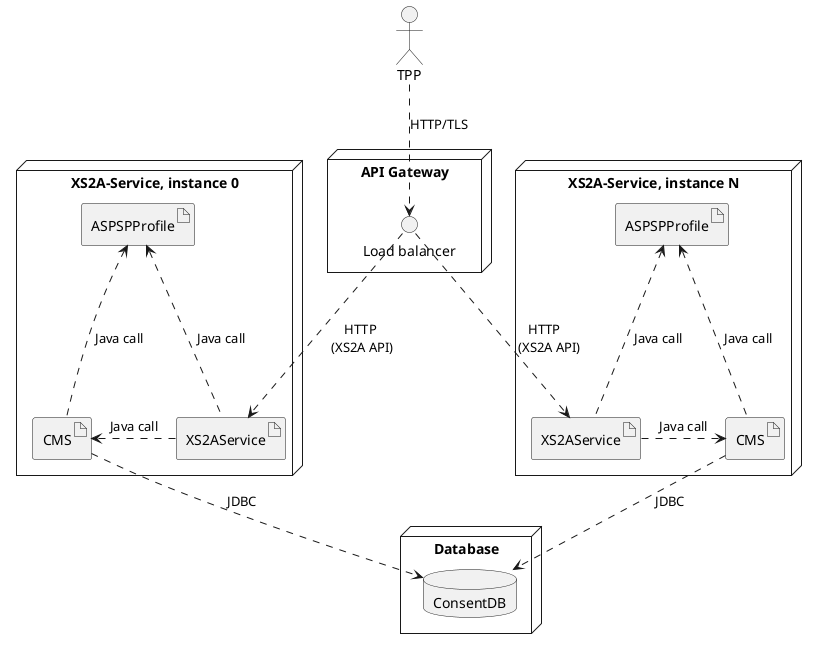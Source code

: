 @startuml

actor TPP

node "API Gateway" as node_gw {
    interface "Load balancer" as lb
}

TPP ..> lb: HTTP/TLS


node "XS2A-Service, instance N" {
    artifact XS2AService as xs2a_1
    artifact ASPSPProfile as aspsp_1
    artifact CMS as cms_1

lb ..> xs2a_1 : "HTTP         \n(XS2A API)      "


aspsp_1 <... cms_1 : "Java call"
aspsp_1 <... xs2a_1: "Java call"
xs2a_1 .> cms_1 : "Java call"
}

node "XS2A-Service, instance 0" {
    artifact XS2AService as xs2a_0
    artifact "ASPSPProfile" as aspsp_0
    artifact "CMS" as cms_0

lb ...> xs2a_0 : "HTTP       \n(XS2A API)      "

aspsp_0 <... cms_0 : "Java call"
aspsp_0 <... xs2a_0: "Java call"
xs2a_0 .> cms_0 : "Java call"
}

node Database {
    database ConsentDB
}

cms_0 ..> ConsentDB: JDBC
cms_1 ..> ConsentDB: JDBC


@enduml

